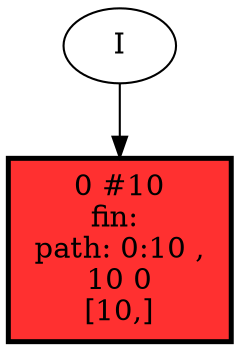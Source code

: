 // produced with flexfringe // 
digraph DFA {
	0 [label="root" shape=box];
		I -> 0;
	0 [ label="0 #10
fin: 
 path: 0:10 , 
10 0
[10,]" , style=filled, fillcolor="firebrick1", width=1.22316, height=1.22316, penwidth=2.3979];
}
